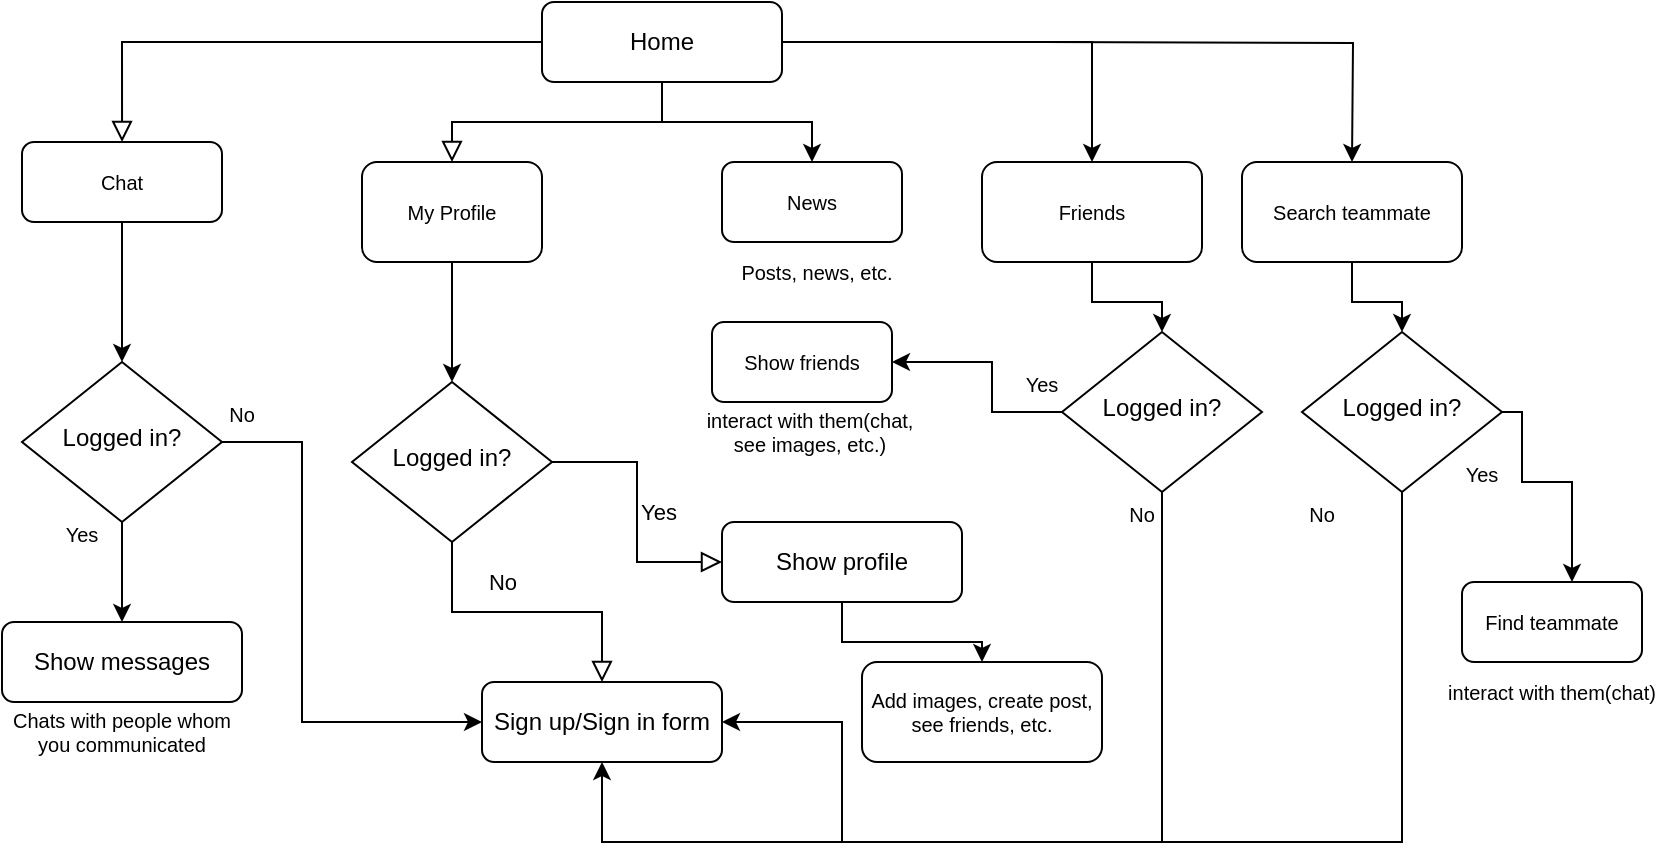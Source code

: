 <mxfile version="23.0.2" type="github">
  <diagram id="C5RBs43oDa-KdzZeNtuy" name="Page-1">
    <mxGraphModel dx="1018" dy="611" grid="1" gridSize="10" guides="1" tooltips="1" connect="1" arrows="1" fold="1" page="1" pageScale="1" pageWidth="827" pageHeight="1169" math="0" shadow="0">
      <root>
        <mxCell id="WIyWlLk6GJQsqaUBKTNV-0" />
        <mxCell id="WIyWlLk6GJQsqaUBKTNV-1" parent="WIyWlLk6GJQsqaUBKTNV-0" />
        <mxCell id="WIyWlLk6GJQsqaUBKTNV-2" value="" style="rounded=0;html=1;jettySize=auto;orthogonalLoop=1;fontSize=11;endArrow=block;endFill=0;endSize=8;strokeWidth=1;shadow=0;labelBackgroundColor=none;edgeStyle=orthogonalEdgeStyle;entryX=0.5;entryY=0;entryDx=0;entryDy=0;" parent="WIyWlLk6GJQsqaUBKTNV-1" source="WIyWlLk6GJQsqaUBKTNV-3" target="aQ5aakkLQwE5pb7ONGeH-23" edge="1">
          <mxGeometry relative="1" as="geometry">
            <mxPoint x="400" y="100" as="targetPoint" />
          </mxGeometry>
        </mxCell>
        <mxCell id="aQ5aakkLQwE5pb7ONGeH-31" style="edgeStyle=orthogonalEdgeStyle;rounded=0;orthogonalLoop=1;jettySize=auto;html=1;entryX=0.5;entryY=0;entryDx=0;entryDy=0;fontSize=10;" parent="WIyWlLk6GJQsqaUBKTNV-1" source="WIyWlLk6GJQsqaUBKTNV-3" target="aQ5aakkLQwE5pb7ONGeH-30" edge="1">
          <mxGeometry relative="1" as="geometry" />
        </mxCell>
        <mxCell id="aQ5aakkLQwE5pb7ONGeH-41" style="edgeStyle=orthogonalEdgeStyle;rounded=0;orthogonalLoop=1;jettySize=auto;html=1;exitX=1;exitY=0.5;exitDx=0;exitDy=0;fontSize=10;" parent="WIyWlLk6GJQsqaUBKTNV-1" source="WIyWlLk6GJQsqaUBKTNV-3" target="aQ5aakkLQwE5pb7ONGeH-42" edge="1">
          <mxGeometry relative="1" as="geometry">
            <mxPoint x="590" y="190" as="targetPoint" />
          </mxGeometry>
        </mxCell>
        <mxCell id="WIyWlLk6GJQsqaUBKTNV-3" value="Home" style="rounded=1;whiteSpace=wrap;html=1;fontSize=12;glass=0;strokeWidth=1;shadow=0;" parent="WIyWlLk6GJQsqaUBKTNV-1" vertex="1">
          <mxGeometry x="340" y="20" width="120" height="40" as="geometry" />
        </mxCell>
        <mxCell id="WIyWlLk6GJQsqaUBKTNV-8" value="No" style="rounded=0;html=1;jettySize=auto;orthogonalLoop=1;fontSize=11;endArrow=block;endFill=0;endSize=8;strokeWidth=1;shadow=0;labelBackgroundColor=none;edgeStyle=orthogonalEdgeStyle;" parent="WIyWlLk6GJQsqaUBKTNV-1" source="WIyWlLk6GJQsqaUBKTNV-10" target="WIyWlLk6GJQsqaUBKTNV-11" edge="1">
          <mxGeometry x="-0.172" y="15" relative="1" as="geometry">
            <mxPoint as="offset" />
          </mxGeometry>
        </mxCell>
        <mxCell id="WIyWlLk6GJQsqaUBKTNV-9" value="Yes" style="edgeStyle=orthogonalEdgeStyle;rounded=0;html=1;jettySize=auto;orthogonalLoop=1;fontSize=11;endArrow=block;endFill=0;endSize=8;strokeWidth=1;shadow=0;labelBackgroundColor=none;entryX=0;entryY=0.5;entryDx=0;entryDy=0;" parent="WIyWlLk6GJQsqaUBKTNV-1" source="WIyWlLk6GJQsqaUBKTNV-10" target="WIyWlLk6GJQsqaUBKTNV-12" edge="1">
          <mxGeometry y="10" relative="1" as="geometry">
            <mxPoint as="offset" />
            <mxPoint x="320" y="360" as="targetPoint" />
          </mxGeometry>
        </mxCell>
        <mxCell id="WIyWlLk6GJQsqaUBKTNV-10" value="Logged in?" style="rhombus;whiteSpace=wrap;html=1;shadow=0;fontFamily=Helvetica;fontSize=12;align=center;strokeWidth=1;spacing=6;spacingTop=-4;" parent="WIyWlLk6GJQsqaUBKTNV-1" vertex="1">
          <mxGeometry x="245" y="210" width="100" height="80" as="geometry" />
        </mxCell>
        <mxCell id="WIyWlLk6GJQsqaUBKTNV-11" value="Sign up/Sign in form" style="rounded=1;whiteSpace=wrap;html=1;fontSize=12;glass=0;strokeWidth=1;shadow=0;" parent="WIyWlLk6GJQsqaUBKTNV-1" vertex="1">
          <mxGeometry x="310" y="360" width="120" height="40" as="geometry" />
        </mxCell>
        <mxCell id="aQ5aakkLQwE5pb7ONGeH-39" style="edgeStyle=orthogonalEdgeStyle;rounded=0;orthogonalLoop=1;jettySize=auto;html=1;entryX=0.5;entryY=0;entryDx=0;entryDy=0;fontSize=10;" parent="WIyWlLk6GJQsqaUBKTNV-1" source="WIyWlLk6GJQsqaUBKTNV-12" target="aQ5aakkLQwE5pb7ONGeH-38" edge="1">
          <mxGeometry relative="1" as="geometry" />
        </mxCell>
        <mxCell id="WIyWlLk6GJQsqaUBKTNV-12" value="Show profile" style="rounded=1;whiteSpace=wrap;html=1;fontSize=12;glass=0;strokeWidth=1;shadow=0;" parent="WIyWlLk6GJQsqaUBKTNV-1" vertex="1">
          <mxGeometry x="430" y="280" width="120" height="40" as="geometry" />
        </mxCell>
        <mxCell id="aQ5aakkLQwE5pb7ONGeH-1" value="" style="rounded=0;html=1;jettySize=auto;orthogonalLoop=1;fontSize=11;endArrow=block;endFill=0;endSize=8;strokeWidth=1;shadow=0;labelBackgroundColor=none;edgeStyle=orthogonalEdgeStyle;exitX=0;exitY=0.5;exitDx=0;exitDy=0;" parent="WIyWlLk6GJQsqaUBKTNV-1" source="WIyWlLk6GJQsqaUBKTNV-3" edge="1">
          <mxGeometry relative="1" as="geometry">
            <mxPoint x="410" y="60" as="sourcePoint" />
            <mxPoint x="130.029" y="90.023" as="targetPoint" />
            <Array as="points">
              <mxPoint x="130" y="40" />
            </Array>
          </mxGeometry>
        </mxCell>
        <mxCell id="aQ5aakkLQwE5pb7ONGeH-12" style="edgeStyle=orthogonalEdgeStyle;rounded=0;orthogonalLoop=1;jettySize=auto;html=1;entryX=0;entryY=0.5;entryDx=0;entryDy=0;fontSize=14;exitX=1;exitY=0.5;exitDx=0;exitDy=0;" parent="WIyWlLk6GJQsqaUBKTNV-1" source="aQ5aakkLQwE5pb7ONGeH-25" target="WIyWlLk6GJQsqaUBKTNV-11" edge="1">
          <mxGeometry relative="1" as="geometry">
            <mxPoint x="300" y="310" as="targetPoint" />
            <mxPoint x="190" y="240" as="sourcePoint" />
            <Array as="points">
              <mxPoint x="220" y="240" />
              <mxPoint x="220" y="380" />
            </Array>
          </mxGeometry>
        </mxCell>
        <mxCell id="aQ5aakkLQwE5pb7ONGeH-11" value="Show messages" style="rounded=1;whiteSpace=wrap;html=1;fontSize=12;glass=0;strokeWidth=1;shadow=0;" parent="WIyWlLk6GJQsqaUBKTNV-1" vertex="1">
          <mxGeometry x="70" y="330" width="120" height="40" as="geometry" />
        </mxCell>
        <mxCell id="aQ5aakkLQwE5pb7ONGeH-15" value="&lt;font style=&quot;font-size: 10px&quot;&gt;No&lt;/font&gt;" style="text;html=1;strokeColor=none;fillColor=none;align=center;verticalAlign=middle;whiteSpace=wrap;rounded=0;fontSize=14;" parent="WIyWlLk6GJQsqaUBKTNV-1" vertex="1">
          <mxGeometry x="160" y="210" width="60" height="30" as="geometry" />
        </mxCell>
        <mxCell id="aQ5aakkLQwE5pb7ONGeH-18" value="&lt;span style=&quot;font-size: 10px&quot;&gt;Yes&lt;/span&gt;" style="text;html=1;strokeColor=none;fillColor=none;align=center;verticalAlign=middle;whiteSpace=wrap;rounded=0;fontSize=14;" parent="WIyWlLk6GJQsqaUBKTNV-1" vertex="1">
          <mxGeometry x="80" y="270" width="60" height="30" as="geometry" />
        </mxCell>
        <mxCell id="aQ5aakkLQwE5pb7ONGeH-24" value="" style="edgeStyle=orthogonalEdgeStyle;rounded=0;orthogonalLoop=1;jettySize=auto;html=1;fontSize=10;" parent="WIyWlLk6GJQsqaUBKTNV-1" source="aQ5aakkLQwE5pb7ONGeH-23" target="WIyWlLk6GJQsqaUBKTNV-10" edge="1">
          <mxGeometry relative="1" as="geometry" />
        </mxCell>
        <mxCell id="aQ5aakkLQwE5pb7ONGeH-23" value="My Profile" style="rounded=1;whiteSpace=wrap;html=1;fontSize=10;" parent="WIyWlLk6GJQsqaUBKTNV-1" vertex="1">
          <mxGeometry x="250" y="100" width="90" height="50" as="geometry" />
        </mxCell>
        <mxCell id="aQ5aakkLQwE5pb7ONGeH-26" style="edgeStyle=orthogonalEdgeStyle;rounded=0;orthogonalLoop=1;jettySize=auto;html=1;entryX=0.5;entryY=0;entryDx=0;entryDy=0;fontSize=10;" parent="WIyWlLk6GJQsqaUBKTNV-1" source="aQ5aakkLQwE5pb7ONGeH-25" target="aQ5aakkLQwE5pb7ONGeH-11" edge="1">
          <mxGeometry relative="1" as="geometry" />
        </mxCell>
        <mxCell id="aQ5aakkLQwE5pb7ONGeH-25" value="Logged in?" style="rhombus;whiteSpace=wrap;html=1;shadow=0;fontFamily=Helvetica;fontSize=12;align=center;strokeWidth=1;spacing=6;spacingTop=-4;" parent="WIyWlLk6GJQsqaUBKTNV-1" vertex="1">
          <mxGeometry x="80" y="200" width="100" height="80" as="geometry" />
        </mxCell>
        <mxCell id="aQ5aakkLQwE5pb7ONGeH-29" style="edgeStyle=orthogonalEdgeStyle;rounded=0;orthogonalLoop=1;jettySize=auto;html=1;entryX=0.5;entryY=0;entryDx=0;entryDy=0;fontSize=10;" parent="WIyWlLk6GJQsqaUBKTNV-1" source="aQ5aakkLQwE5pb7ONGeH-27" target="aQ5aakkLQwE5pb7ONGeH-25" edge="1">
          <mxGeometry relative="1" as="geometry" />
        </mxCell>
        <mxCell id="aQ5aakkLQwE5pb7ONGeH-27" value="Chat" style="rounded=1;whiteSpace=wrap;html=1;fontSize=10;" parent="WIyWlLk6GJQsqaUBKTNV-1" vertex="1">
          <mxGeometry x="80" y="90" width="100" height="40" as="geometry" />
        </mxCell>
        <mxCell id="aQ5aakkLQwE5pb7ONGeH-30" value="News" style="rounded=1;whiteSpace=wrap;html=1;fontSize=10;" parent="WIyWlLk6GJQsqaUBKTNV-1" vertex="1">
          <mxGeometry x="430" y="100" width="90" height="40" as="geometry" />
        </mxCell>
        <mxCell id="aQ5aakkLQwE5pb7ONGeH-35" value="Posts, news, etc." style="text;html=1;strokeColor=none;fillColor=none;align=center;verticalAlign=middle;whiteSpace=wrap;rounded=0;fontSize=10;" parent="WIyWlLk6GJQsqaUBKTNV-1" vertex="1">
          <mxGeometry x="435" y="140" width="85" height="30" as="geometry" />
        </mxCell>
        <mxCell id="aQ5aakkLQwE5pb7ONGeH-36" value="Chats with people whom you communicated" style="text;html=1;strokeColor=none;fillColor=none;align=center;verticalAlign=middle;whiteSpace=wrap;rounded=0;fontSize=10;" parent="WIyWlLk6GJQsqaUBKTNV-1" vertex="1">
          <mxGeometry x="70" y="370" width="120" height="30" as="geometry" />
        </mxCell>
        <mxCell id="aQ5aakkLQwE5pb7ONGeH-38" value="Add images, create post, see friends, etc." style="rounded=1;whiteSpace=wrap;html=1;fontSize=10;" parent="WIyWlLk6GJQsqaUBKTNV-1" vertex="1">
          <mxGeometry x="500" y="350" width="120" height="50" as="geometry" />
        </mxCell>
        <mxCell id="aQ5aakkLQwE5pb7ONGeH-44" style="edgeStyle=orthogonalEdgeStyle;rounded=0;orthogonalLoop=1;jettySize=auto;html=1;entryX=0.5;entryY=0;entryDx=0;entryDy=0;fontSize=10;" parent="WIyWlLk6GJQsqaUBKTNV-1" source="aQ5aakkLQwE5pb7ONGeH-42" target="aQ5aakkLQwE5pb7ONGeH-43" edge="1">
          <mxGeometry relative="1" as="geometry" />
        </mxCell>
        <mxCell id="aQ5aakkLQwE5pb7ONGeH-42" value="Friends" style="rounded=1;whiteSpace=wrap;html=1;fontSize=10;" parent="WIyWlLk6GJQsqaUBKTNV-1" vertex="1">
          <mxGeometry x="560" y="100" width="110" height="50" as="geometry" />
        </mxCell>
        <mxCell id="aQ5aakkLQwE5pb7ONGeH-45" style="edgeStyle=orthogonalEdgeStyle;rounded=0;orthogonalLoop=1;jettySize=auto;html=1;fontSize=10;entryX=0.5;entryY=1;entryDx=0;entryDy=0;" parent="WIyWlLk6GJQsqaUBKTNV-1" source="aQ5aakkLQwE5pb7ONGeH-43" target="WIyWlLk6GJQsqaUBKTNV-11" edge="1">
          <mxGeometry relative="1" as="geometry">
            <mxPoint x="615" y="440" as="targetPoint" />
            <Array as="points">
              <mxPoint x="650" y="440" />
              <mxPoint x="370" y="440" />
            </Array>
          </mxGeometry>
        </mxCell>
        <mxCell id="aQ5aakkLQwE5pb7ONGeH-46" style="edgeStyle=orthogonalEdgeStyle;rounded=0;orthogonalLoop=1;jettySize=auto;html=1;fontSize=10;entryX=1;entryY=0.5;entryDx=0;entryDy=0;" parent="WIyWlLk6GJQsqaUBKTNV-1" source="aQ5aakkLQwE5pb7ONGeH-43" target="aQ5aakkLQwE5pb7ONGeH-47" edge="1">
          <mxGeometry relative="1" as="geometry">
            <mxPoint x="530" y="210" as="targetPoint" />
            <Array as="points">
              <mxPoint x="565" y="225" />
              <mxPoint x="565" y="200" />
            </Array>
          </mxGeometry>
        </mxCell>
        <mxCell id="aQ5aakkLQwE5pb7ONGeH-43" value="Logged in?" style="rhombus;whiteSpace=wrap;html=1;shadow=0;fontFamily=Helvetica;fontSize=12;align=center;strokeWidth=1;spacing=6;spacingTop=-4;" parent="WIyWlLk6GJQsqaUBKTNV-1" vertex="1">
          <mxGeometry x="600" y="185" width="100" height="80" as="geometry" />
        </mxCell>
        <mxCell id="aQ5aakkLQwE5pb7ONGeH-47" value="Show friends" style="rounded=1;whiteSpace=wrap;html=1;fontSize=10;" parent="WIyWlLk6GJQsqaUBKTNV-1" vertex="1">
          <mxGeometry x="425" y="180" width="90" height="40" as="geometry" />
        </mxCell>
        <mxCell id="aQ5aakkLQwE5pb7ONGeH-48" value="&lt;font style=&quot;font-size: 10px&quot;&gt;No&lt;/font&gt;" style="text;html=1;strokeColor=none;fillColor=none;align=center;verticalAlign=middle;whiteSpace=wrap;rounded=0;fontSize=14;" parent="WIyWlLk6GJQsqaUBKTNV-1" vertex="1">
          <mxGeometry x="610" y="260" width="60" height="30" as="geometry" />
        </mxCell>
        <mxCell id="aQ5aakkLQwE5pb7ONGeH-50" value="&lt;span style=&quot;font-size: 10px&quot;&gt;Yes&lt;/span&gt;" style="text;html=1;strokeColor=none;fillColor=none;align=center;verticalAlign=middle;whiteSpace=wrap;rounded=0;fontSize=14;" parent="WIyWlLk6GJQsqaUBKTNV-1" vertex="1">
          <mxGeometry x="560" y="195" width="60" height="30" as="geometry" />
        </mxCell>
        <mxCell id="aQ5aakkLQwE5pb7ONGeH-52" value="interact with them(chat, see images, etc.)" style="text;html=1;strokeColor=none;fillColor=none;align=center;verticalAlign=middle;whiteSpace=wrap;rounded=0;fontSize=10;" parent="WIyWlLk6GJQsqaUBKTNV-1" vertex="1">
          <mxGeometry x="414" y="220" width="120" height="30" as="geometry" />
        </mxCell>
        <mxCell id="aGopHiWzGyDZtSWs-u_W-0" style="edgeStyle=orthogonalEdgeStyle;rounded=0;orthogonalLoop=1;jettySize=auto;html=1;exitX=1;exitY=0.5;exitDx=0;exitDy=0;fontSize=10;" edge="1" parent="WIyWlLk6GJQsqaUBKTNV-1">
          <mxGeometry relative="1" as="geometry">
            <mxPoint x="745" y="100" as="targetPoint" />
            <mxPoint x="590" y="40" as="sourcePoint" />
          </mxGeometry>
        </mxCell>
        <mxCell id="aGopHiWzGyDZtSWs-u_W-1" value="Search teammate" style="rounded=1;whiteSpace=wrap;html=1;fontSize=10;" vertex="1" parent="WIyWlLk6GJQsqaUBKTNV-1">
          <mxGeometry x="690" y="100" width="110" height="50" as="geometry" />
        </mxCell>
        <mxCell id="aGopHiWzGyDZtSWs-u_W-2" style="edgeStyle=orthogonalEdgeStyle;rounded=0;orthogonalLoop=1;jettySize=auto;html=1;fontSize=10;" edge="1" parent="WIyWlLk6GJQsqaUBKTNV-1" source="aGopHiWzGyDZtSWs-u_W-1" target="aGopHiWzGyDZtSWs-u_W-4">
          <mxGeometry relative="1" as="geometry">
            <mxPoint x="740" y="140" as="sourcePoint" />
            <mxPoint x="745" y="200" as="targetPoint" />
            <Array as="points" />
          </mxGeometry>
        </mxCell>
        <mxCell id="aGopHiWzGyDZtSWs-u_W-4" value="Logged in?" style="rhombus;whiteSpace=wrap;html=1;shadow=0;fontFamily=Helvetica;fontSize=12;align=center;strokeWidth=1;spacing=6;spacingTop=-4;" vertex="1" parent="WIyWlLk6GJQsqaUBKTNV-1">
          <mxGeometry x="720" y="185" width="100" height="80" as="geometry" />
        </mxCell>
        <mxCell id="aGopHiWzGyDZtSWs-u_W-5" value="&lt;font style=&quot;font-size: 10px&quot;&gt;No&lt;/font&gt;" style="text;html=1;strokeColor=none;fillColor=none;align=center;verticalAlign=middle;whiteSpace=wrap;rounded=0;fontSize=14;" vertex="1" parent="WIyWlLk6GJQsqaUBKTNV-1">
          <mxGeometry x="700" y="260" width="60" height="30" as="geometry" />
        </mxCell>
        <mxCell id="aGopHiWzGyDZtSWs-u_W-6" style="edgeStyle=orthogonalEdgeStyle;rounded=0;orthogonalLoop=1;jettySize=auto;html=1;fontSize=10;" edge="1" parent="WIyWlLk6GJQsqaUBKTNV-1" target="WIyWlLk6GJQsqaUBKTNV-11">
          <mxGeometry relative="1" as="geometry">
            <mxPoint x="490" y="400" as="targetPoint" />
            <Array as="points">
              <mxPoint x="770" y="440" />
              <mxPoint x="490" y="440" />
              <mxPoint x="490" y="380" />
            </Array>
            <mxPoint x="770" y="265" as="sourcePoint" />
          </mxGeometry>
        </mxCell>
        <mxCell id="aGopHiWzGyDZtSWs-u_W-7" value="&lt;span style=&quot;font-size: 10px&quot;&gt;Yes&lt;/span&gt;" style="text;html=1;strokeColor=none;fillColor=none;align=center;verticalAlign=middle;whiteSpace=wrap;rounded=0;fontSize=14;" vertex="1" parent="WIyWlLk6GJQsqaUBKTNV-1">
          <mxGeometry x="780" y="240" width="60" height="30" as="geometry" />
        </mxCell>
        <mxCell id="aGopHiWzGyDZtSWs-u_W-9" value="Find teammate" style="rounded=1;whiteSpace=wrap;html=1;fontSize=10;" vertex="1" parent="WIyWlLk6GJQsqaUBKTNV-1">
          <mxGeometry x="800" y="310" width="90" height="40" as="geometry" />
        </mxCell>
        <mxCell id="aGopHiWzGyDZtSWs-u_W-10" style="edgeStyle=orthogonalEdgeStyle;rounded=0;orthogonalLoop=1;jettySize=auto;html=1;fontSize=10;" edge="1" parent="WIyWlLk6GJQsqaUBKTNV-1" source="aGopHiWzGyDZtSWs-u_W-4" target="aGopHiWzGyDZtSWs-u_W-9">
          <mxGeometry relative="1" as="geometry">
            <mxPoint x="625" y="160" as="sourcePoint" />
            <mxPoint x="660" y="195" as="targetPoint" />
            <Array as="points">
              <mxPoint x="830" y="225" />
              <mxPoint x="830" y="260" />
              <mxPoint x="855" y="260" />
            </Array>
          </mxGeometry>
        </mxCell>
        <mxCell id="aGopHiWzGyDZtSWs-u_W-12" value="interact with them(chat)" style="text;html=1;strokeColor=none;fillColor=none;align=center;verticalAlign=middle;whiteSpace=wrap;rounded=0;fontSize=10;" vertex="1" parent="WIyWlLk6GJQsqaUBKTNV-1">
          <mxGeometry x="785" y="350" width="120" height="30" as="geometry" />
        </mxCell>
      </root>
    </mxGraphModel>
  </diagram>
</mxfile>
